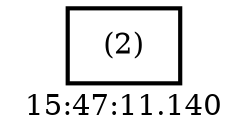 digraph  g{ graph[label = "15:47:11.140"]
node [shape=rectangle, color=black, fontcolor=black, style=bold] edge [color=black] 0 [label="(2)"] ; 
}

